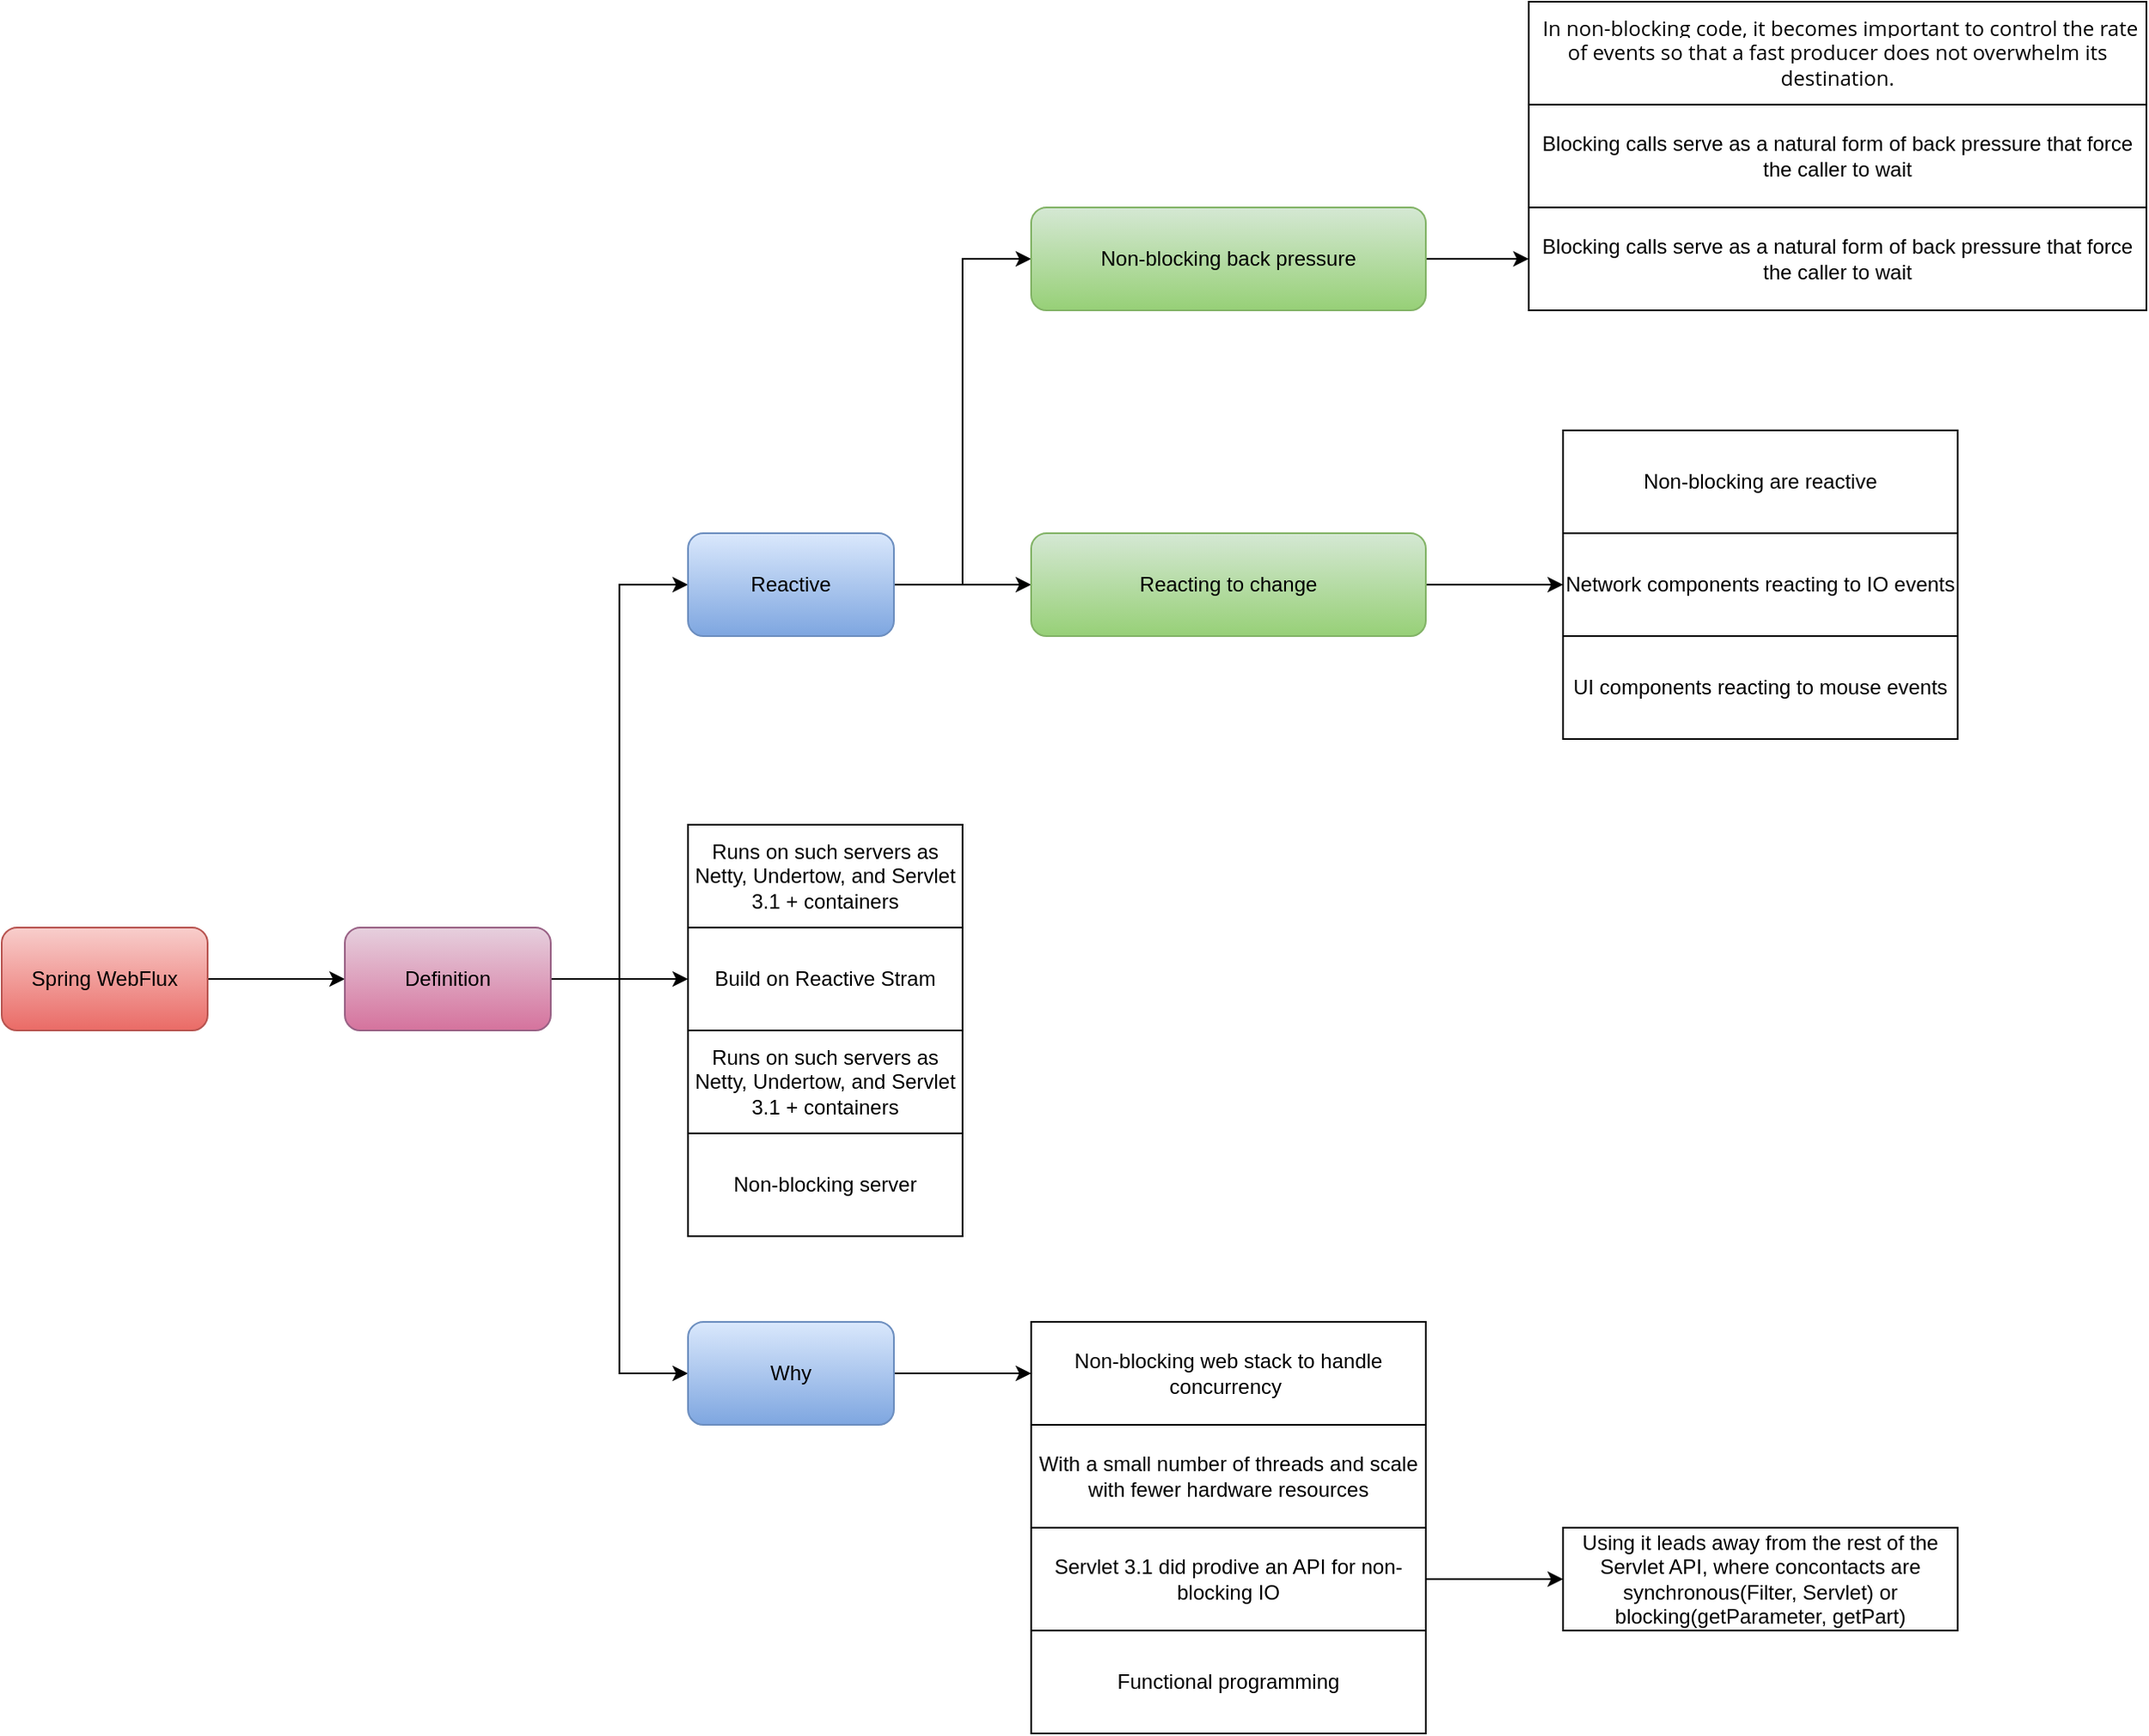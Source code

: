 <mxfile version="15.4.1" type="github">
  <diagram id="Zjspywo3iNeOEtL-da7U" name="Page-1">
    <mxGraphModel dx="1567" dy="1942" grid="1" gridSize="10" guides="1" tooltips="1" connect="1" arrows="1" fold="1" page="1" pageScale="1" pageWidth="827" pageHeight="1169" math="0" shadow="0">
      <root>
        <mxCell id="0" />
        <mxCell id="1" parent="0" />
        <mxCell id="KedZDEM8ajZNvWBPK_Q0-4" value="" style="edgeStyle=orthogonalEdgeStyle;rounded=0;orthogonalLoop=1;jettySize=auto;html=1;" edge="1" parent="1" source="KedZDEM8ajZNvWBPK_Q0-2" target="KedZDEM8ajZNvWBPK_Q0-3">
          <mxGeometry relative="1" as="geometry" />
        </mxCell>
        <mxCell id="KedZDEM8ajZNvWBPK_Q0-2" value="Spring WebFlux" style="rounded=1;whiteSpace=wrap;html=1;gradientColor=#ea6b66;fillColor=#f8cecc;strokeColor=#b85450;" vertex="1" parent="1">
          <mxGeometry x="270" y="360" width="120" height="60" as="geometry" />
        </mxCell>
        <mxCell id="KedZDEM8ajZNvWBPK_Q0-6" value="" style="edgeStyle=orthogonalEdgeStyle;rounded=0;orthogonalLoop=1;jettySize=auto;html=1;" edge="1" parent="1" source="KedZDEM8ajZNvWBPK_Q0-3" target="KedZDEM8ajZNvWBPK_Q0-5">
          <mxGeometry relative="1" as="geometry" />
        </mxCell>
        <mxCell id="KedZDEM8ajZNvWBPK_Q0-13" style="edgeStyle=orthogonalEdgeStyle;rounded=0;orthogonalLoop=1;jettySize=auto;html=1;entryX=0;entryY=0.5;entryDx=0;entryDy=0;" edge="1" parent="1" source="KedZDEM8ajZNvWBPK_Q0-3" target="KedZDEM8ajZNvWBPK_Q0-12">
          <mxGeometry relative="1" as="geometry" />
        </mxCell>
        <mxCell id="KedZDEM8ajZNvWBPK_Q0-23" style="edgeStyle=orthogonalEdgeStyle;rounded=0;orthogonalLoop=1;jettySize=auto;html=1;entryX=0;entryY=0.5;entryDx=0;entryDy=0;" edge="1" parent="1" source="KedZDEM8ajZNvWBPK_Q0-3" target="KedZDEM8ajZNvWBPK_Q0-22">
          <mxGeometry relative="1" as="geometry" />
        </mxCell>
        <mxCell id="KedZDEM8ajZNvWBPK_Q0-3" value="Definition" style="rounded=1;whiteSpace=wrap;html=1;gradientColor=#d5739d;fillColor=#e6d0de;strokeColor=#996185;" vertex="1" parent="1">
          <mxGeometry x="470" y="360" width="120" height="60" as="geometry" />
        </mxCell>
        <mxCell id="KedZDEM8ajZNvWBPK_Q0-5" value="Build on Reactive Stram" style="rounded=0;whiteSpace=wrap;html=1;" vertex="1" parent="1">
          <mxGeometry x="670" y="360" width="160" height="60" as="geometry" />
        </mxCell>
        <mxCell id="KedZDEM8ajZNvWBPK_Q0-7" value="Runs on such servers as Netty, Undertow, and Servlet 3.1 + containers" style="rounded=0;whiteSpace=wrap;html=1;" vertex="1" parent="1">
          <mxGeometry x="670" y="420" width="160" height="60" as="geometry" />
        </mxCell>
        <mxCell id="KedZDEM8ajZNvWBPK_Q0-8" value="Runs on such servers as Netty, Undertow, and Servlet 3.1 + containers" style="rounded=0;whiteSpace=wrap;html=1;" vertex="1" parent="1">
          <mxGeometry x="670" y="300" width="160" height="60" as="geometry" />
        </mxCell>
        <mxCell id="KedZDEM8ajZNvWBPK_Q0-9" value="Non-blocking server" style="rounded=0;whiteSpace=wrap;html=1;" vertex="1" parent="1">
          <mxGeometry x="670" y="480" width="160" height="60" as="geometry" />
        </mxCell>
        <mxCell id="KedZDEM8ajZNvWBPK_Q0-15" value="" style="edgeStyle=orthogonalEdgeStyle;rounded=0;orthogonalLoop=1;jettySize=auto;html=1;" edge="1" parent="1" source="KedZDEM8ajZNvWBPK_Q0-12" target="KedZDEM8ajZNvWBPK_Q0-14">
          <mxGeometry relative="1" as="geometry" />
        </mxCell>
        <mxCell id="KedZDEM8ajZNvWBPK_Q0-12" value="Why" style="rounded=1;whiteSpace=wrap;html=1;gradientColor=#7ea6e0;fillColor=#dae8fc;strokeColor=#6c8ebf;" vertex="1" parent="1">
          <mxGeometry x="670" y="590" width="120" height="60" as="geometry" />
        </mxCell>
        <mxCell id="KedZDEM8ajZNvWBPK_Q0-14" value="Non-blocking web stack to handle concurrency&amp;nbsp;" style="rounded=0;whiteSpace=wrap;html=1;" vertex="1" parent="1">
          <mxGeometry x="870" y="590" width="230" height="60" as="geometry" />
        </mxCell>
        <mxCell id="KedZDEM8ajZNvWBPK_Q0-16" value="With a small number of threads and scale with fewer hardware resources" style="rounded=0;whiteSpace=wrap;html=1;" vertex="1" parent="1">
          <mxGeometry x="870" y="650" width="230" height="60" as="geometry" />
        </mxCell>
        <mxCell id="KedZDEM8ajZNvWBPK_Q0-19" value="" style="edgeStyle=orthogonalEdgeStyle;rounded=0;orthogonalLoop=1;jettySize=auto;html=1;" edge="1" parent="1" source="KedZDEM8ajZNvWBPK_Q0-17" target="KedZDEM8ajZNvWBPK_Q0-18">
          <mxGeometry relative="1" as="geometry" />
        </mxCell>
        <mxCell id="KedZDEM8ajZNvWBPK_Q0-17" value="Servlet 3.1 did prodive an API for non-blocking IO" style="rounded=0;whiteSpace=wrap;html=1;" vertex="1" parent="1">
          <mxGeometry x="870" y="710" width="230" height="60" as="geometry" />
        </mxCell>
        <mxCell id="KedZDEM8ajZNvWBPK_Q0-18" value="Using it leads away from the rest of the Servlet API, where concontacts are synchronous(Filter, Servlet) or blocking(getParameter, getPart)" style="rounded=0;whiteSpace=wrap;html=1;" vertex="1" parent="1">
          <mxGeometry x="1180" y="710" width="230" height="60" as="geometry" />
        </mxCell>
        <mxCell id="KedZDEM8ajZNvWBPK_Q0-20" value="Functional programming" style="rounded=0;whiteSpace=wrap;html=1;" vertex="1" parent="1">
          <mxGeometry x="870" y="770" width="230" height="60" as="geometry" />
        </mxCell>
        <mxCell id="KedZDEM8ajZNvWBPK_Q0-25" value="" style="edgeStyle=orthogonalEdgeStyle;rounded=0;orthogonalLoop=1;jettySize=auto;html=1;" edge="1" parent="1" source="KedZDEM8ajZNvWBPK_Q0-22" target="KedZDEM8ajZNvWBPK_Q0-24">
          <mxGeometry relative="1" as="geometry" />
        </mxCell>
        <mxCell id="KedZDEM8ajZNvWBPK_Q0-31" style="edgeStyle=orthogonalEdgeStyle;rounded=0;orthogonalLoop=1;jettySize=auto;html=1;entryX=0;entryY=0.5;entryDx=0;entryDy=0;" edge="1" parent="1" source="KedZDEM8ajZNvWBPK_Q0-22" target="KedZDEM8ajZNvWBPK_Q0-30">
          <mxGeometry relative="1" as="geometry" />
        </mxCell>
        <mxCell id="KedZDEM8ajZNvWBPK_Q0-22" value="Reactive" style="rounded=1;whiteSpace=wrap;html=1;gradientColor=#7ea6e0;fillColor=#dae8fc;strokeColor=#6c8ebf;" vertex="1" parent="1">
          <mxGeometry x="670" y="130" width="120" height="60" as="geometry" />
        </mxCell>
        <mxCell id="KedZDEM8ajZNvWBPK_Q0-27" value="" style="edgeStyle=orthogonalEdgeStyle;rounded=0;orthogonalLoop=1;jettySize=auto;html=1;" edge="1" parent="1" source="KedZDEM8ajZNvWBPK_Q0-24" target="KedZDEM8ajZNvWBPK_Q0-26">
          <mxGeometry relative="1" as="geometry" />
        </mxCell>
        <mxCell id="KedZDEM8ajZNvWBPK_Q0-24" value="Reacting to change" style="rounded=1;whiteSpace=wrap;html=1;gradientColor=#97d077;fillColor=#d5e8d4;strokeColor=#82b366;" vertex="1" parent="1">
          <mxGeometry x="870" y="130" width="230" height="60" as="geometry" />
        </mxCell>
        <mxCell id="KedZDEM8ajZNvWBPK_Q0-26" value="Network components reacting to IO events" style="rounded=0;whiteSpace=wrap;html=1;" vertex="1" parent="1">
          <mxGeometry x="1180" y="130" width="230" height="60" as="geometry" />
        </mxCell>
        <mxCell id="KedZDEM8ajZNvWBPK_Q0-28" value="UI components reacting to mouse events" style="rounded=0;whiteSpace=wrap;html=1;" vertex="1" parent="1">
          <mxGeometry x="1180" y="190" width="230" height="60" as="geometry" />
        </mxCell>
        <mxCell id="KedZDEM8ajZNvWBPK_Q0-29" value="Non-blocking are reactive" style="rounded=0;whiteSpace=wrap;html=1;" vertex="1" parent="1">
          <mxGeometry x="1180" y="70" width="230" height="60" as="geometry" />
        </mxCell>
        <mxCell id="KedZDEM8ajZNvWBPK_Q0-33" value="" style="edgeStyle=orthogonalEdgeStyle;rounded=0;orthogonalLoop=1;jettySize=auto;html=1;" edge="1" parent="1" source="KedZDEM8ajZNvWBPK_Q0-30" target="KedZDEM8ajZNvWBPK_Q0-32">
          <mxGeometry relative="1" as="geometry" />
        </mxCell>
        <mxCell id="KedZDEM8ajZNvWBPK_Q0-30" value="Non-blocking back pressure" style="rounded=1;whiteSpace=wrap;html=1;gradientColor=#97d077;fillColor=#d5e8d4;strokeColor=#82b366;" vertex="1" parent="1">
          <mxGeometry x="870" y="-60" width="230" height="60" as="geometry" />
        </mxCell>
        <mxCell id="KedZDEM8ajZNvWBPK_Q0-32" value="Blocking calls serve as a natural form of back pressure that force the caller to wait" style="rounded=0;whiteSpace=wrap;html=1;" vertex="1" parent="1">
          <mxGeometry x="1160" y="-60" width="360" height="60" as="geometry" />
        </mxCell>
        <mxCell id="KedZDEM8ajZNvWBPK_Q0-34" value="Blocking calls serve as a natural form of back pressure that force the caller to wait" style="rounded=0;whiteSpace=wrap;html=1;" vertex="1" parent="1">
          <mxGeometry x="1160" y="-120" width="360" height="60" as="geometry" />
        </mxCell>
        <mxCell id="KedZDEM8ajZNvWBPK_Q0-35" value="&lt;span style=&quot;color: rgb(0 , 0 , 0) ; font-family: &amp;#34;open sans&amp;#34; , sans-serif ; font-style: normal ; font-weight: 400 ; letter-spacing: normal ; text-indent: 0px ; text-transform: none ; word-spacing: 0px ; background-color: rgb(255 , 255 , 255) ; display: inline ; float: none&quot;&gt;&lt;span&gt;&amp;nbsp;&lt;/span&gt;In non-blocking code, it becomes important to control the rate of events so that a fast producer does not overwhelm its destination.&lt;/span&gt;" style="rounded=0;whiteSpace=wrap;html=1;" vertex="1" parent="1">
          <mxGeometry x="1160" y="-180" width="360" height="60" as="geometry" />
        </mxCell>
      </root>
    </mxGraphModel>
  </diagram>
</mxfile>
